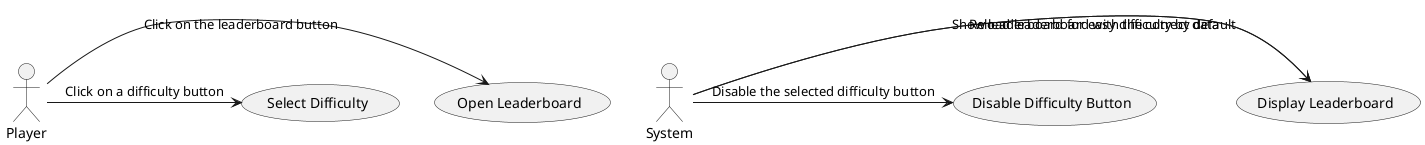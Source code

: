 @startuml
actor Player
actor System

Player -> (Open Leaderboard) : Click on the leaderboard button
System -> (Display Leaderboard) : Show leaderboard for easy difficulty by default

Player -> (Select Difficulty) : Click on a difficulty button
System -> (Disable Difficulty Button) : Disable the selected difficulty button
System -> (Display Leaderboard) : Reload leaderboard with the correct data

@enduml
